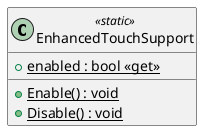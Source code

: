 @startuml
class EnhancedTouchSupport <<static>> {
    + {static} enabled : bool <<get>>
    + {static} Enable() : void
    + {static} Disable() : void
}
@enduml
